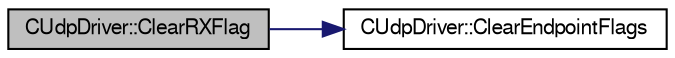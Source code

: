 digraph G
{
  bgcolor="transparent";
  edge [fontname="FreeSans",fontsize=10,labelfontname="FreeSans",labelfontsize=10];
  node [fontname="FreeSans",fontsize=10,shape=record];
  rankdir=LR;
  Node1 [label="CUdpDriver::ClearRXFlag",height=0.2,width=0.4,color="black", fillcolor="grey75", style="filled" fontcolor="black"];
  Node1 -> Node2 [color="midnightblue",fontsize=10,style="solid",fontname="FreeSans"];
  Node2 [label="CUdpDriver::ClearEndpointFlags",height=0.2,width=0.4,color="black",URL="$class_c_udp_driver.html#1c4166268dbce6fad2de3eeb89aaf82d",tooltip="Clear flags in the UDP_CSR register and waits for synchronization."];
}
